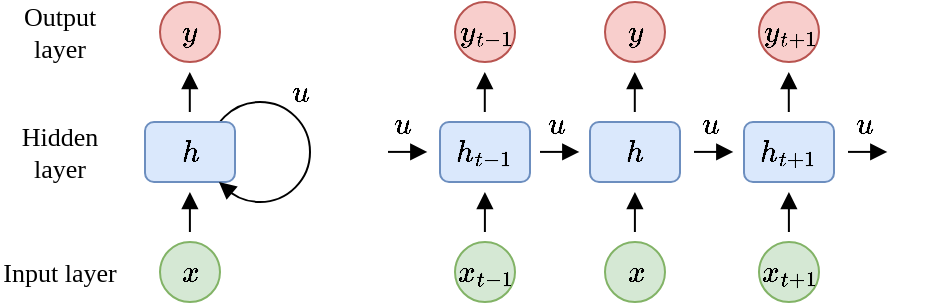 <mxfile version="26.0.12">
  <diagram name="第 1 页" id="E5q3agL0aor25uI2br0D">
    <mxGraphModel dx="542" dy="355" grid="1" gridSize="10" guides="1" tooltips="1" connect="1" arrows="1" fold="1" page="1" pageScale="1" pageWidth="827" pageHeight="1169" math="1" shadow="0">
      <root>
        <mxCell id="0" />
        <mxCell id="1" parent="0" />
        <mxCell id="cvMqhqMfs5BdFeVytweX-1" value="$$x$$" style="ellipse;whiteSpace=wrap;html=1;aspect=fixed;fontSize=13;fillColor=#d5e8d4;strokeColor=#82b366;" vertex="1" parent="1">
          <mxGeometry x="140" y="360" width="30" height="30" as="geometry" />
        </mxCell>
        <mxCell id="cvMqhqMfs5BdFeVytweX-7" value="" style="ellipse;whiteSpace=wrap;html=1;aspect=fixed;flipH=1;fontSize=13;" vertex="1" parent="1">
          <mxGeometry x="165" y="290" width="50" height="50" as="geometry" />
        </mxCell>
        <mxCell id="cvMqhqMfs5BdFeVytweX-2" value="$$h$$" style="rounded=1;whiteSpace=wrap;html=1;fontSize=13;fillColor=#dae8fc;strokeColor=#6c8ebf;" vertex="1" parent="1">
          <mxGeometry x="132.5" y="300" width="45" height="30" as="geometry" />
        </mxCell>
        <mxCell id="cvMqhqMfs5BdFeVytweX-3" value="$$y$$" style="ellipse;whiteSpace=wrap;html=1;aspect=fixed;fontSize=13;fillColor=#f8cecc;strokeColor=#b85450;" vertex="1" parent="1">
          <mxGeometry x="140" y="240" width="30" height="30" as="geometry" />
        </mxCell>
        <mxCell id="cvMqhqMfs5BdFeVytweX-8" value="" style="endArrow=block;html=1;rounded=0;entryX=0.039;entryY=0.64;entryDx=0;entryDy=0;entryPerimeter=0;endFill=1;fontSize=13;" edge="1" parent="1">
          <mxGeometry width="50" height="50" relative="1" as="geometry">
            <mxPoint x="175.4" y="335" as="sourcePoint" />
            <mxPoint x="169.5" y="330" as="targetPoint" />
          </mxGeometry>
        </mxCell>
        <mxCell id="cvMqhqMfs5BdFeVytweX-9" value="" style="endArrow=block;html=1;rounded=0;endFill=1;fontSize=13;" edge="1" parent="1">
          <mxGeometry width="50" height="50" relative="1" as="geometry">
            <mxPoint x="154.95" y="355" as="sourcePoint" />
            <mxPoint x="154.95" y="335" as="targetPoint" />
          </mxGeometry>
        </mxCell>
        <mxCell id="cvMqhqMfs5BdFeVytweX-10" value="" style="endArrow=block;html=1;rounded=0;endFill=1;fontSize=13;" edge="1" parent="1">
          <mxGeometry width="50" height="50" relative="1" as="geometry">
            <mxPoint x="154.9" y="295" as="sourcePoint" />
            <mxPoint x="154.9" y="275" as="targetPoint" />
          </mxGeometry>
        </mxCell>
        <mxCell id="cvMqhqMfs5BdFeVytweX-11" value="Hidden layer" style="text;html=1;align=center;verticalAlign=middle;whiteSpace=wrap;rounded=0;fontSize=13;fontFamily=Times New Roman;" vertex="1" parent="1">
          <mxGeometry x="60" y="300" width="60" height="30" as="geometry" />
        </mxCell>
        <mxCell id="cvMqhqMfs5BdFeVytweX-12" value="Output layer" style="text;html=1;align=center;verticalAlign=middle;whiteSpace=wrap;rounded=0;fontSize=13;fontFamily=Times New Roman;" vertex="1" parent="1">
          <mxGeometry x="60" y="240" width="60" height="30" as="geometry" />
        </mxCell>
        <mxCell id="cvMqhqMfs5BdFeVytweX-13" value="Input layer" style="text;html=1;align=center;verticalAlign=middle;whiteSpace=wrap;rounded=0;fontSize=13;fontFamily=Times New Roman;" vertex="1" parent="1">
          <mxGeometry x="60" y="360" width="60" height="30" as="geometry" />
        </mxCell>
        <mxCell id="cvMqhqMfs5BdFeVytweX-14" value="$$u$$" style="text;html=1;align=center;verticalAlign=middle;whiteSpace=wrap;rounded=0;fontSize=13;" vertex="1" parent="1">
          <mxGeometry x="180" y="270" width="60" height="30" as="geometry" />
        </mxCell>
        <mxCell id="cvMqhqMfs5BdFeVytweX-15" value="$$x_{t-1}$$" style="ellipse;whiteSpace=wrap;html=1;aspect=fixed;fontSize=13;fillColor=#d5e8d4;strokeColor=#82b366;" vertex="1" parent="1">
          <mxGeometry x="287.5" y="360" width="30" height="30" as="geometry" />
        </mxCell>
        <mxCell id="cvMqhqMfs5BdFeVytweX-17" value="$$h_{t-1}$$" style="rounded=1;whiteSpace=wrap;html=1;fontSize=13;fillColor=#dae8fc;strokeColor=#6c8ebf;" vertex="1" parent="1">
          <mxGeometry x="280" y="300" width="45" height="30" as="geometry" />
        </mxCell>
        <mxCell id="cvMqhqMfs5BdFeVytweX-18" value="$$y_{t-1}$$" style="ellipse;whiteSpace=wrap;html=1;aspect=fixed;fontSize=13;fillColor=#f8cecc;strokeColor=#b85450;" vertex="1" parent="1">
          <mxGeometry x="287.5" y="240" width="30" height="30" as="geometry" />
        </mxCell>
        <mxCell id="cvMqhqMfs5BdFeVytweX-20" value="" style="endArrow=block;html=1;rounded=0;endFill=1;fontSize=13;" edge="1" parent="1">
          <mxGeometry width="50" height="50" relative="1" as="geometry">
            <mxPoint x="302.45" y="355" as="sourcePoint" />
            <mxPoint x="302.45" y="335" as="targetPoint" />
          </mxGeometry>
        </mxCell>
        <mxCell id="cvMqhqMfs5BdFeVytweX-21" value="" style="endArrow=block;html=1;rounded=0;endFill=1;fontSize=13;" edge="1" parent="1">
          <mxGeometry width="50" height="50" relative="1" as="geometry">
            <mxPoint x="302.4" y="295" as="sourcePoint" />
            <mxPoint x="302.4" y="275" as="targetPoint" />
          </mxGeometry>
        </mxCell>
        <mxCell id="cvMqhqMfs5BdFeVytweX-23" value="" style="endArrow=block;html=1;rounded=0;endFill=1;fontSize=13;" edge="1" parent="1">
          <mxGeometry width="50" height="50" relative="1" as="geometry">
            <mxPoint x="330.003" y="314.95" as="sourcePoint" />
            <mxPoint x="349.67" y="314.95" as="targetPoint" />
          </mxGeometry>
        </mxCell>
        <mxCell id="cvMqhqMfs5BdFeVytweX-24" value="$$x$$" style="ellipse;whiteSpace=wrap;html=1;aspect=fixed;fontSize=13;fillColor=#d5e8d4;strokeColor=#82b366;" vertex="1" parent="1">
          <mxGeometry x="362.5" y="360" width="30" height="30" as="geometry" />
        </mxCell>
        <mxCell id="cvMqhqMfs5BdFeVytweX-25" value="$$h$$" style="rounded=1;whiteSpace=wrap;html=1;fontSize=13;fillColor=#dae8fc;strokeColor=#6c8ebf;" vertex="1" parent="1">
          <mxGeometry x="355" y="300" width="45" height="30" as="geometry" />
        </mxCell>
        <mxCell id="cvMqhqMfs5BdFeVytweX-26" value="$$y$$" style="ellipse;whiteSpace=wrap;html=1;aspect=fixed;fontSize=13;fillColor=#f8cecc;strokeColor=#b85450;" vertex="1" parent="1">
          <mxGeometry x="362.5" y="240" width="30" height="30" as="geometry" />
        </mxCell>
        <mxCell id="cvMqhqMfs5BdFeVytweX-27" value="" style="endArrow=block;html=1;rounded=0;endFill=1;fontSize=13;" edge="1" parent="1">
          <mxGeometry width="50" height="50" relative="1" as="geometry">
            <mxPoint x="377.45" y="355" as="sourcePoint" />
            <mxPoint x="377.45" y="335" as="targetPoint" />
          </mxGeometry>
        </mxCell>
        <mxCell id="cvMqhqMfs5BdFeVytweX-28" value="" style="endArrow=block;html=1;rounded=0;endFill=1;fontSize=13;" edge="1" parent="1">
          <mxGeometry width="50" height="50" relative="1" as="geometry">
            <mxPoint x="377.4" y="295" as="sourcePoint" />
            <mxPoint x="377.4" y="275" as="targetPoint" />
          </mxGeometry>
        </mxCell>
        <mxCell id="cvMqhqMfs5BdFeVytweX-29" value="" style="endArrow=block;html=1;rounded=0;endFill=1;fontSize=13;" edge="1" parent="1">
          <mxGeometry width="50" height="50" relative="1" as="geometry">
            <mxPoint x="407.003" y="314.95" as="sourcePoint" />
            <mxPoint x="426.67" y="314.95" as="targetPoint" />
          </mxGeometry>
        </mxCell>
        <mxCell id="cvMqhqMfs5BdFeVytweX-30" value="$$x_{t+1}$$" style="ellipse;whiteSpace=wrap;html=1;aspect=fixed;fontSize=13;fillColor=#d5e8d4;strokeColor=#82b366;" vertex="1" parent="1">
          <mxGeometry x="439.5" y="360" width="30" height="30" as="geometry" />
        </mxCell>
        <mxCell id="cvMqhqMfs5BdFeVytweX-31" value="$$h_{t+1}$$" style="rounded=1;whiteSpace=wrap;html=1;fontSize=13;fillColor=#dae8fc;strokeColor=#6c8ebf;" vertex="1" parent="1">
          <mxGeometry x="432" y="300" width="45" height="30" as="geometry" />
        </mxCell>
        <mxCell id="cvMqhqMfs5BdFeVytweX-32" value="$$y_{t+1}$$" style="ellipse;whiteSpace=wrap;html=1;aspect=fixed;fontSize=13;fillColor=#f8cecc;strokeColor=#b85450;" vertex="1" parent="1">
          <mxGeometry x="439.5" y="240" width="30" height="30" as="geometry" />
        </mxCell>
        <mxCell id="cvMqhqMfs5BdFeVytweX-33" value="" style="endArrow=block;html=1;rounded=0;endFill=1;fontSize=13;" edge="1" parent="1">
          <mxGeometry width="50" height="50" relative="1" as="geometry">
            <mxPoint x="454.45" y="355" as="sourcePoint" />
            <mxPoint x="454.45" y="335" as="targetPoint" />
          </mxGeometry>
        </mxCell>
        <mxCell id="cvMqhqMfs5BdFeVytweX-34" value="" style="endArrow=block;html=1;rounded=0;endFill=1;fontSize=13;" edge="1" parent="1">
          <mxGeometry width="50" height="50" relative="1" as="geometry">
            <mxPoint x="454.4" y="295" as="sourcePoint" />
            <mxPoint x="454.4" y="275" as="targetPoint" />
          </mxGeometry>
        </mxCell>
        <mxCell id="cvMqhqMfs5BdFeVytweX-35" value="" style="endArrow=block;html=1;rounded=0;endFill=1;fontSize=13;" edge="1" parent="1">
          <mxGeometry width="50" height="50" relative="1" as="geometry">
            <mxPoint x="254.003" y="314.95" as="sourcePoint" />
            <mxPoint x="273.67" y="314.95" as="targetPoint" />
          </mxGeometry>
        </mxCell>
        <mxCell id="cvMqhqMfs5BdFeVytweX-36" value="" style="endArrow=block;html=1;rounded=0;endFill=1;fontSize=13;" edge="1" parent="1">
          <mxGeometry width="50" height="50" relative="1" as="geometry">
            <mxPoint x="484.003" y="314.95" as="sourcePoint" />
            <mxPoint x="503.67" y="314.95" as="targetPoint" />
          </mxGeometry>
        </mxCell>
        <mxCell id="cvMqhqMfs5BdFeVytweX-37" value="$$u$$" style="text;html=1;align=center;verticalAlign=middle;whiteSpace=wrap;rounded=0;fontSize=13;" vertex="1" parent="1">
          <mxGeometry x="230.5" y="286" width="60" height="30" as="geometry" />
        </mxCell>
        <mxCell id="cvMqhqMfs5BdFeVytweX-38" value="$$u$$" style="text;html=1;align=center;verticalAlign=middle;whiteSpace=wrap;rounded=0;fontSize=13;" vertex="1" parent="1">
          <mxGeometry x="308" y="286" width="60" height="30" as="geometry" />
        </mxCell>
        <mxCell id="cvMqhqMfs5BdFeVytweX-39" value="$$u$$" style="text;html=1;align=center;verticalAlign=middle;whiteSpace=wrap;rounded=0;fontSize=13;" vertex="1" parent="1">
          <mxGeometry x="385" y="286" width="60" height="30" as="geometry" />
        </mxCell>
        <mxCell id="cvMqhqMfs5BdFeVytweX-40" value="$$u$$" style="text;html=1;align=center;verticalAlign=middle;whiteSpace=wrap;rounded=0;fontSize=13;" vertex="1" parent="1">
          <mxGeometry x="462" y="286" width="60" height="30" as="geometry" />
        </mxCell>
      </root>
    </mxGraphModel>
  </diagram>
</mxfile>
